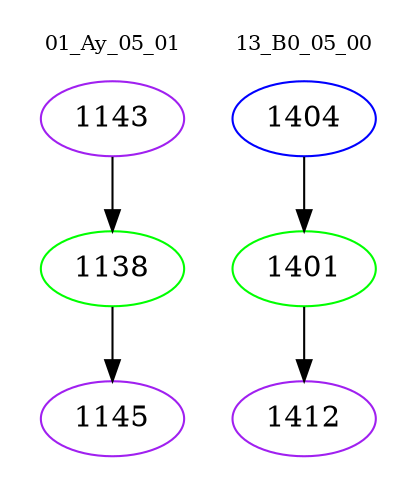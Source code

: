 digraph{
subgraph cluster_0 {
color = white
label = "01_Ay_05_01";
fontsize=10;
T0_1143 [label="1143", color="purple"]
T0_1143 -> T0_1138 [color="black"]
T0_1138 [label="1138", color="green"]
T0_1138 -> T0_1145 [color="black"]
T0_1145 [label="1145", color="purple"]
}
subgraph cluster_1 {
color = white
label = "13_B0_05_00";
fontsize=10;
T1_1404 [label="1404", color="blue"]
T1_1404 -> T1_1401 [color="black"]
T1_1401 [label="1401", color="green"]
T1_1401 -> T1_1412 [color="black"]
T1_1412 [label="1412", color="purple"]
}
}
